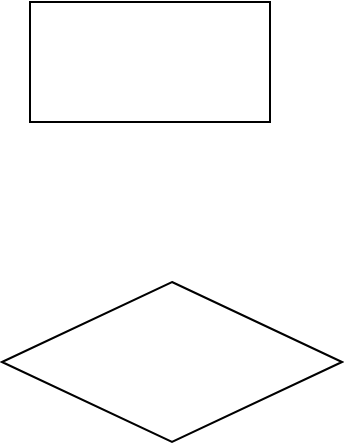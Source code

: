<mxfile version="26.1.3">
  <diagram id="prtHgNgQTEPvFCAcTncT" name="Page-1">
    <mxGraphModel dx="704" dy="1992" grid="1" gridSize="10" guides="1" tooltips="1" connect="1" arrows="1" fold="1" page="1" pageScale="1" pageWidth="827" pageHeight="1169" math="0" shadow="0">
      <root>
        <mxCell id="0" />
        <mxCell id="1" parent="0" />
        <mxCell id="xFT_jm4xJvCb5Ql2Q90d-3" value="" style="rounded=0;whiteSpace=wrap;html=1;" vertex="1" parent="1">
          <mxGeometry x="294" y="-180" width="120" height="60" as="geometry" />
        </mxCell>
        <mxCell id="xFT_jm4xJvCb5Ql2Q90d-8" value="" style="rhombus;whiteSpace=wrap;html=1;" vertex="1" parent="1">
          <mxGeometry x="280" y="-40" width="170" height="80" as="geometry" />
        </mxCell>
      </root>
    </mxGraphModel>
  </diagram>
</mxfile>
